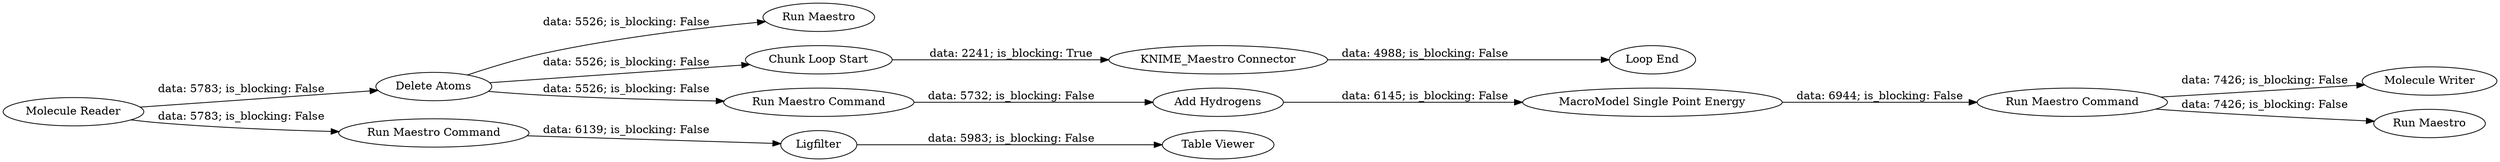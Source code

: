 digraph {
	"-7480285765607163776_86" [label="Molecule Writer"]
	"-7480285765607163776_10147" [label="Run Maestro"]
	"-7480285765607163776_12" [label="Run Maestro Command"]
	"-7480285765607163776_9" [label="Run Maestro"]
	"-7480285765607163776_88" [label="Chunk Loop Start"]
	"-7480285765607163776_87" [label="Molecule Reader"]
	"-7480285765607163776_10146" [label="KNIME_Maestro Connector"]
	"-7480285765607163776_2" [label="Delete Atoms"]
	"-7480285765607163776_6" [label="MacroModel Single Point Energy"]
	"-7480285765607163776_5" [label="Add Hydrogens"]
	"-7480285765607163776_15298" [label="Table Viewer"]
	"-7480285765607163776_89" [label="Loop End"]
	"-7480285765607163776_11" [label="Run Maestro Command"]
	"-7480285765607163776_101" [label=Ligfilter]
	"-7480285765607163776_15301" [label="Run Maestro Command"]
	"-7480285765607163776_10146" -> "-7480285765607163776_89" [label="data: 4988; is_blocking: False"]
	"-7480285765607163776_2" -> "-7480285765607163776_88" [label="data: 5526; is_blocking: False"]
	"-7480285765607163776_5" -> "-7480285765607163776_6" [label="data: 6145; is_blocking: False"]
	"-7480285765607163776_87" -> "-7480285765607163776_2" [label="data: 5783; is_blocking: False"]
	"-7480285765607163776_88" -> "-7480285765607163776_10146" [label="data: 2241; is_blocking: True"]
	"-7480285765607163776_12" -> "-7480285765607163776_86" [label="data: 7426; is_blocking: False"]
	"-7480285765607163776_15301" -> "-7480285765607163776_101" [label="data: 6139; is_blocking: False"]
	"-7480285765607163776_12" -> "-7480285765607163776_9" [label="data: 7426; is_blocking: False"]
	"-7480285765607163776_11" -> "-7480285765607163776_5" [label="data: 5732; is_blocking: False"]
	"-7480285765607163776_101" -> "-7480285765607163776_15298" [label="data: 5983; is_blocking: False"]
	"-7480285765607163776_87" -> "-7480285765607163776_15301" [label="data: 5783; is_blocking: False"]
	"-7480285765607163776_6" -> "-7480285765607163776_12" [label="data: 6944; is_blocking: False"]
	"-7480285765607163776_2" -> "-7480285765607163776_11" [label="data: 5526; is_blocking: False"]
	"-7480285765607163776_2" -> "-7480285765607163776_10147" [label="data: 5526; is_blocking: False"]
	rankdir=LR
}
